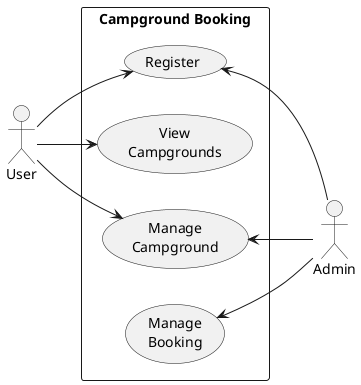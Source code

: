 @startuml  Campground Booking Use Case Diagram
left to right direction

actor "User" as user

actor "Admin" as admin
rectangle "Campground Booking" as CampgroundBooking {    
    usecase "Register" as register
    usecase "View\nCampgrounds" as viewCampgrounds
    usecase "Manage\nCampground" as manageCampground
    usecase "Manage\nBooking" as manageBooking
}

user --> register
user --> viewCampgrounds
user --> manageCampground

register <-- admin
manageCampground <-- admin
manageBooking <-- admin

@enduml
